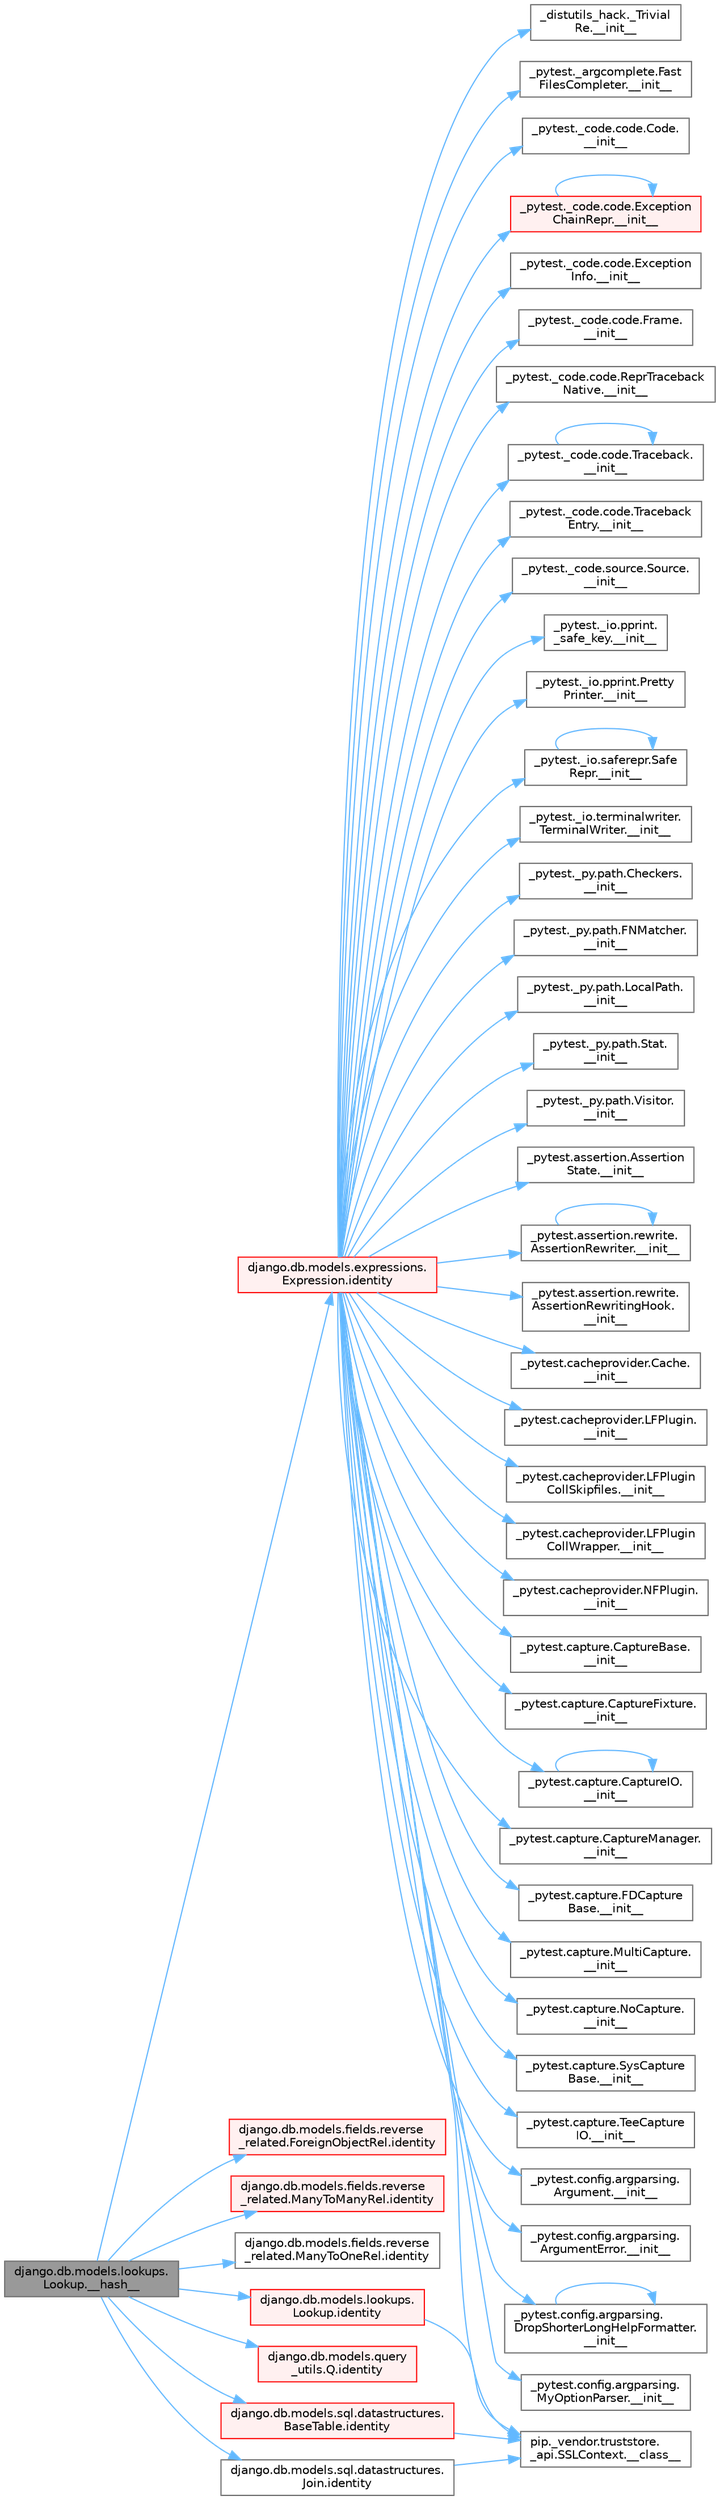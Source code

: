 digraph "django.db.models.lookups.Lookup.__hash__"
{
 // LATEX_PDF_SIZE
  bgcolor="transparent";
  edge [fontname=Helvetica,fontsize=10,labelfontname=Helvetica,labelfontsize=10];
  node [fontname=Helvetica,fontsize=10,shape=box,height=0.2,width=0.4];
  rankdir="LR";
  Node1 [id="Node000001",label="django.db.models.lookups.\lLookup.__hash__",height=0.2,width=0.4,color="gray40", fillcolor="grey60", style="filled", fontcolor="black",tooltip=" "];
  Node1 -> Node2 [id="edge1_Node000001_Node000002",color="steelblue1",style="solid",tooltip=" "];
  Node2 [id="Node000002",label="django.db.models.expressions.\lExpression.identity",height=0.2,width=0.4,color="red", fillcolor="#FFF0F0", style="filled",URL="$classdjango_1_1db_1_1models_1_1expressions_1_1_expression.html#a10048810b5eb8641acf3bc150731b925",tooltip=" "];
  Node2 -> Node3 [id="edge2_Node000002_Node000003",color="steelblue1",style="solid",tooltip=" "];
  Node3 [id="Node000003",label="pip._vendor.truststore.\l_api.SSLContext.__class__",height=0.2,width=0.4,color="grey40", fillcolor="white", style="filled",URL="$classpip_1_1__vendor_1_1truststore_1_1__api_1_1_s_s_l_context.html#a530861514f31eabaa3f513557d6e66de",tooltip=" "];
  Node2 -> Node4 [id="edge3_Node000002_Node000004",color="steelblue1",style="solid",tooltip=" "];
  Node4 [id="Node000004",label="_distutils_hack._Trivial\lRe.__init__",height=0.2,width=0.4,color="grey40", fillcolor="white", style="filled",URL="$class__distutils__hack_1_1___trivial_re.html#a50d1d729043a71b71f9d00311390ff21",tooltip=" "];
  Node2 -> Node5 [id="edge4_Node000002_Node000005",color="steelblue1",style="solid",tooltip=" "];
  Node5 [id="Node000005",label="_pytest._argcomplete.Fast\lFilesCompleter.__init__",height=0.2,width=0.4,color="grey40", fillcolor="white", style="filled",URL="$class__pytest_1_1__argcomplete_1_1_fast_files_completer.html#a9e1508be3412f5febff87c8bd6cc4c20",tooltip=" "];
  Node2 -> Node6 [id="edge5_Node000002_Node000006",color="steelblue1",style="solid",tooltip=" "];
  Node6 [id="Node000006",label="_pytest._code.code.Code.\l__init__",height=0.2,width=0.4,color="grey40", fillcolor="white", style="filled",URL="$class__pytest_1_1__code_1_1code_1_1_code.html#ab559c9a70ce2b7120c98f50dbbd41dd7",tooltip=" "];
  Node2 -> Node7 [id="edge6_Node000002_Node000007",color="steelblue1",style="solid",tooltip=" "];
  Node7 [id="Node000007",label="_pytest._code.code.Exception\lChainRepr.__init__",height=0.2,width=0.4,color="red", fillcolor="#FFF0F0", style="filled",URL="$class__pytest_1_1__code_1_1code_1_1_exception_chain_repr.html#aab1f9b37be95a5d679e29479770d7411",tooltip=" "];
  Node7 -> Node7 [id="edge7_Node000007_Node000007",color="steelblue1",style="solid",tooltip=" "];
  Node2 -> Node4534 [id="edge8_Node000002_Node004534",color="steelblue1",style="solid",tooltip=" "];
  Node4534 [id="Node004534",label="_pytest._code.code.Exception\lInfo.__init__",height=0.2,width=0.4,color="grey40", fillcolor="white", style="filled",URL="$class__pytest_1_1__code_1_1code_1_1_exception_info.html#a1d8c03b20159799c2df17b4afe8c5a39",tooltip=" "];
  Node2 -> Node4535 [id="edge9_Node000002_Node004535",color="steelblue1",style="solid",tooltip=" "];
  Node4535 [id="Node004535",label="_pytest._code.code.Frame.\l__init__",height=0.2,width=0.4,color="grey40", fillcolor="white", style="filled",URL="$class__pytest_1_1__code_1_1code_1_1_frame.html#a39fca0736cbb73cec4db94016c509ee3",tooltip=" "];
  Node2 -> Node4536 [id="edge10_Node000002_Node004536",color="steelblue1",style="solid",tooltip=" "];
  Node4536 [id="Node004536",label="_pytest._code.code.ReprTraceback\lNative.__init__",height=0.2,width=0.4,color="grey40", fillcolor="white", style="filled",URL="$class__pytest_1_1__code_1_1code_1_1_repr_traceback_native.html#a896652985b349a4ba24575debd05e24c",tooltip=" "];
  Node2 -> Node4537 [id="edge11_Node000002_Node004537",color="steelblue1",style="solid",tooltip=" "];
  Node4537 [id="Node004537",label="_pytest._code.code.Traceback.\l__init__",height=0.2,width=0.4,color="grey40", fillcolor="white", style="filled",URL="$class__pytest_1_1__code_1_1code_1_1_traceback.html#aeb3bb4cb6acaf0d8926db313a2c2d0c1",tooltip=" "];
  Node4537 -> Node4537 [id="edge12_Node004537_Node004537",color="steelblue1",style="solid",tooltip=" "];
  Node2 -> Node4538 [id="edge13_Node000002_Node004538",color="steelblue1",style="solid",tooltip=" "];
  Node4538 [id="Node004538",label="_pytest._code.code.Traceback\lEntry.__init__",height=0.2,width=0.4,color="grey40", fillcolor="white", style="filled",URL="$class__pytest_1_1__code_1_1code_1_1_traceback_entry.html#af34eb037e9cb3ccc8b627cebd77ce782",tooltip=" "];
  Node2 -> Node4539 [id="edge14_Node000002_Node004539",color="steelblue1",style="solid",tooltip=" "];
  Node4539 [id="Node004539",label="_pytest._code.source.Source.\l__init__",height=0.2,width=0.4,color="grey40", fillcolor="white", style="filled",URL="$class__pytest_1_1__code_1_1source_1_1_source.html#a28e106aaa90d8b263d9e35781a9a49b6",tooltip=" "];
  Node2 -> Node4540 [id="edge15_Node000002_Node004540",color="steelblue1",style="solid",tooltip=" "];
  Node4540 [id="Node004540",label="_pytest._io.pprint.\l_safe_key.__init__",height=0.2,width=0.4,color="grey40", fillcolor="white", style="filled",URL="$class__pytest_1_1__io_1_1pprint_1_1__safe__key.html#a733eed75c5bbbcde5e2df06160b6f93a",tooltip=" "];
  Node2 -> Node4541 [id="edge16_Node000002_Node004541",color="steelblue1",style="solid",tooltip=" "];
  Node4541 [id="Node004541",label="_pytest._io.pprint.Pretty\lPrinter.__init__",height=0.2,width=0.4,color="grey40", fillcolor="white", style="filled",URL="$class__pytest_1_1__io_1_1pprint_1_1_pretty_printer.html#a4fc19d99d2566eab87ddc2dca26b0b4a",tooltip=" "];
  Node2 -> Node4542 [id="edge17_Node000002_Node004542",color="steelblue1",style="solid",tooltip=" "];
  Node4542 [id="Node004542",label="_pytest._io.saferepr.Safe\lRepr.__init__",height=0.2,width=0.4,color="grey40", fillcolor="white", style="filled",URL="$class__pytest_1_1__io_1_1saferepr_1_1_safe_repr.html#afec7b90e034e10e3dbef6b76dcbf62cd",tooltip=" "];
  Node4542 -> Node4542 [id="edge18_Node004542_Node004542",color="steelblue1",style="solid",tooltip=" "];
  Node2 -> Node4543 [id="edge19_Node000002_Node004543",color="steelblue1",style="solid",tooltip=" "];
  Node4543 [id="Node004543",label="_pytest._io.terminalwriter.\lTerminalWriter.__init__",height=0.2,width=0.4,color="grey40", fillcolor="white", style="filled",URL="$class__pytest_1_1__io_1_1terminalwriter_1_1_terminal_writer.html#a55a443ca95be61da42c33db09eb436ad",tooltip=" "];
  Node2 -> Node4544 [id="edge20_Node000002_Node004544",color="steelblue1",style="solid",tooltip=" "];
  Node4544 [id="Node004544",label="_pytest._py.path.Checkers.\l__init__",height=0.2,width=0.4,color="grey40", fillcolor="white", style="filled",URL="$class__pytest_1_1__py_1_1path_1_1_checkers.html#a9a3e9055984a1e91d758fc4547436b5f",tooltip=" "];
  Node2 -> Node4545 [id="edge21_Node000002_Node004545",color="steelblue1",style="solid",tooltip=" "];
  Node4545 [id="Node004545",label="_pytest._py.path.FNMatcher.\l__init__",height=0.2,width=0.4,color="grey40", fillcolor="white", style="filled",URL="$class__pytest_1_1__py_1_1path_1_1_f_n_matcher.html#af9b35bf1a754807d9217a964042f19ff",tooltip=" "];
  Node2 -> Node4546 [id="edge22_Node000002_Node004546",color="steelblue1",style="solid",tooltip=" "];
  Node4546 [id="Node004546",label="_pytest._py.path.LocalPath.\l__init__",height=0.2,width=0.4,color="grey40", fillcolor="white", style="filled",URL="$class__pytest_1_1__py_1_1path_1_1_local_path.html#aea7cc613b0c69ef85e2187fd9c0adcce",tooltip=" "];
  Node2 -> Node4547 [id="edge23_Node000002_Node004547",color="steelblue1",style="solid",tooltip=" "];
  Node4547 [id="Node004547",label="_pytest._py.path.Stat.\l__init__",height=0.2,width=0.4,color="grey40", fillcolor="white", style="filled",URL="$class__pytest_1_1__py_1_1path_1_1_stat.html#a229a169212c6a50a70a8fa24a3eecac4",tooltip=" "];
  Node2 -> Node4548 [id="edge24_Node000002_Node004548",color="steelblue1",style="solid",tooltip=" "];
  Node4548 [id="Node004548",label="_pytest._py.path.Visitor.\l__init__",height=0.2,width=0.4,color="grey40", fillcolor="white", style="filled",URL="$class__pytest_1_1__py_1_1path_1_1_visitor.html#a3d4e3c4a6a0eace5b9f8802c8fc9b308",tooltip=" "];
  Node2 -> Node4549 [id="edge25_Node000002_Node004549",color="steelblue1",style="solid",tooltip=" "];
  Node4549 [id="Node004549",label="_pytest.assertion.Assertion\lState.__init__",height=0.2,width=0.4,color="grey40", fillcolor="white", style="filled",URL="$class__pytest_1_1assertion_1_1_assertion_state.html#a63d015164931091516c113d8f5267434",tooltip=" "];
  Node2 -> Node4550 [id="edge26_Node000002_Node004550",color="steelblue1",style="solid",tooltip=" "];
  Node4550 [id="Node004550",label="_pytest.assertion.rewrite.\lAssertionRewriter.__init__",height=0.2,width=0.4,color="grey40", fillcolor="white", style="filled",URL="$class__pytest_1_1assertion_1_1rewrite_1_1_assertion_rewriter.html#adc26d444abf5a77160a599d05b48c9c7",tooltip=" "];
  Node4550 -> Node4550 [id="edge27_Node004550_Node004550",color="steelblue1",style="solid",tooltip=" "];
  Node2 -> Node4551 [id="edge28_Node000002_Node004551",color="steelblue1",style="solid",tooltip=" "];
  Node4551 [id="Node004551",label="_pytest.assertion.rewrite.\lAssertionRewritingHook.\l__init__",height=0.2,width=0.4,color="grey40", fillcolor="white", style="filled",URL="$class__pytest_1_1assertion_1_1rewrite_1_1_assertion_rewriting_hook.html#ab81ee24a4a1e244b332b06d8796ff5b8",tooltip=" "];
  Node2 -> Node4552 [id="edge29_Node000002_Node004552",color="steelblue1",style="solid",tooltip=" "];
  Node4552 [id="Node004552",label="_pytest.cacheprovider.Cache.\l__init__",height=0.2,width=0.4,color="grey40", fillcolor="white", style="filled",URL="$class__pytest_1_1cacheprovider_1_1_cache.html#ad9b01a9d9f61a824d398b6e1ab6c2e5b",tooltip=" "];
  Node2 -> Node4553 [id="edge30_Node000002_Node004553",color="steelblue1",style="solid",tooltip=" "];
  Node4553 [id="Node004553",label="_pytest.cacheprovider.LFPlugin.\l__init__",height=0.2,width=0.4,color="grey40", fillcolor="white", style="filled",URL="$class__pytest_1_1cacheprovider_1_1_l_f_plugin.html#a97519a7353f01532f5ffbc7d284b13d9",tooltip=" "];
  Node2 -> Node4554 [id="edge31_Node000002_Node004554",color="steelblue1",style="solid",tooltip=" "];
  Node4554 [id="Node004554",label="_pytest.cacheprovider.LFPlugin\lCollSkipfiles.__init__",height=0.2,width=0.4,color="grey40", fillcolor="white", style="filled",URL="$class__pytest_1_1cacheprovider_1_1_l_f_plugin_coll_skipfiles.html#a94d30d847c2b3839f1c26fa3970042f9",tooltip=" "];
  Node2 -> Node4555 [id="edge32_Node000002_Node004555",color="steelblue1",style="solid",tooltip=" "];
  Node4555 [id="Node004555",label="_pytest.cacheprovider.LFPlugin\lCollWrapper.__init__",height=0.2,width=0.4,color="grey40", fillcolor="white", style="filled",URL="$class__pytest_1_1cacheprovider_1_1_l_f_plugin_coll_wrapper.html#aa46d15f4309bf24c62a7b825f6fd7f80",tooltip=" "];
  Node2 -> Node4556 [id="edge33_Node000002_Node004556",color="steelblue1",style="solid",tooltip=" "];
  Node4556 [id="Node004556",label="_pytest.cacheprovider.NFPlugin.\l__init__",height=0.2,width=0.4,color="grey40", fillcolor="white", style="filled",URL="$class__pytest_1_1cacheprovider_1_1_n_f_plugin.html#a03095db55ff2a85cf95aa023f409cfd2",tooltip=" "];
  Node2 -> Node4557 [id="edge34_Node000002_Node004557",color="steelblue1",style="solid",tooltip=" "];
  Node4557 [id="Node004557",label="_pytest.capture.CaptureBase.\l__init__",height=0.2,width=0.4,color="grey40", fillcolor="white", style="filled",URL="$class__pytest_1_1capture_1_1_capture_base.html#ac797fd7af7ac6823c823d9e9db586879",tooltip=" "];
  Node2 -> Node4558 [id="edge35_Node000002_Node004558",color="steelblue1",style="solid",tooltip=" "];
  Node4558 [id="Node004558",label="_pytest.capture.CaptureFixture.\l__init__",height=0.2,width=0.4,color="grey40", fillcolor="white", style="filled",URL="$class__pytest_1_1capture_1_1_capture_fixture.html#af9ca9224162251244ee6c1fc709d6709",tooltip=" "];
  Node2 -> Node4559 [id="edge36_Node000002_Node004559",color="steelblue1",style="solid",tooltip=" "];
  Node4559 [id="Node004559",label="_pytest.capture.CaptureIO.\l__init__",height=0.2,width=0.4,color="grey40", fillcolor="white", style="filled",URL="$class__pytest_1_1capture_1_1_capture_i_o.html#a99c989e7c3ecb288ce88e52964586f7e",tooltip=" "];
  Node4559 -> Node4559 [id="edge37_Node004559_Node004559",color="steelblue1",style="solid",tooltip=" "];
  Node2 -> Node4560 [id="edge38_Node000002_Node004560",color="steelblue1",style="solid",tooltip=" "];
  Node4560 [id="Node004560",label="_pytest.capture.CaptureManager.\l__init__",height=0.2,width=0.4,color="grey40", fillcolor="white", style="filled",URL="$class__pytest_1_1capture_1_1_capture_manager.html#a53692186f725f42d6d600c584c2d1595",tooltip=" "];
  Node2 -> Node4561 [id="edge39_Node000002_Node004561",color="steelblue1",style="solid",tooltip=" "];
  Node4561 [id="Node004561",label="_pytest.capture.FDCapture\lBase.__init__",height=0.2,width=0.4,color="grey40", fillcolor="white", style="filled",URL="$class__pytest_1_1capture_1_1_f_d_capture_base.html#acbd893224a660d72ba9ee1530faba3eb",tooltip=" "];
  Node2 -> Node4562 [id="edge40_Node000002_Node004562",color="steelblue1",style="solid",tooltip=" "];
  Node4562 [id="Node004562",label="_pytest.capture.MultiCapture.\l__init__",height=0.2,width=0.4,color="grey40", fillcolor="white", style="filled",URL="$class__pytest_1_1capture_1_1_multi_capture.html#a042941f12dd5edbb1dc290c1b366aed8",tooltip=" "];
  Node2 -> Node4563 [id="edge41_Node000002_Node004563",color="steelblue1",style="solid",tooltip=" "];
  Node4563 [id="Node004563",label="_pytest.capture.NoCapture.\l__init__",height=0.2,width=0.4,color="grey40", fillcolor="white", style="filled",URL="$class__pytest_1_1capture_1_1_no_capture.html#aa9a8aab5ba0e5121fb54254c3d5678d7",tooltip=" "];
  Node2 -> Node4564 [id="edge42_Node000002_Node004564",color="steelblue1",style="solid",tooltip=" "];
  Node4564 [id="Node004564",label="_pytest.capture.SysCapture\lBase.__init__",height=0.2,width=0.4,color="grey40", fillcolor="white", style="filled",URL="$class__pytest_1_1capture_1_1_sys_capture_base.html#a5cf018132ca4c277281d54faa369c1c5",tooltip=" "];
  Node2 -> Node4565 [id="edge43_Node000002_Node004565",color="steelblue1",style="solid",tooltip=" "];
  Node4565 [id="Node004565",label="_pytest.capture.TeeCapture\lIO.__init__",height=0.2,width=0.4,color="grey40", fillcolor="white", style="filled",URL="$class__pytest_1_1capture_1_1_tee_capture_i_o.html#a8e334925bc2f70d219a688e64cdfb9d4",tooltip=" "];
  Node2 -> Node4566 [id="edge44_Node000002_Node004566",color="steelblue1",style="solid",tooltip=" "];
  Node4566 [id="Node004566",label="_pytest.config.argparsing.\lArgument.__init__",height=0.2,width=0.4,color="grey40", fillcolor="white", style="filled",URL="$class__pytest_1_1config_1_1argparsing_1_1_argument.html#a2f4bb695ca6f55c2cc17cf735ece7f11",tooltip=" "];
  Node2 -> Node4567 [id="edge45_Node000002_Node004567",color="steelblue1",style="solid",tooltip=" "];
  Node4567 [id="Node004567",label="_pytest.config.argparsing.\lArgumentError.__init__",height=0.2,width=0.4,color="grey40", fillcolor="white", style="filled",URL="$class__pytest_1_1config_1_1argparsing_1_1_argument_error.html#a77f87724a877e68f89fb49ed0d7a8ce4",tooltip=" "];
  Node2 -> Node4568 [id="edge46_Node000002_Node004568",color="steelblue1",style="solid",tooltip=" "];
  Node4568 [id="Node004568",label="_pytest.config.argparsing.\lDropShorterLongHelpFormatter.\l__init__",height=0.2,width=0.4,color="grey40", fillcolor="white", style="filled",URL="$class__pytest_1_1config_1_1argparsing_1_1_drop_shorter_long_help_formatter.html#a08cdbe5281337d3f46c7171d50efbe05",tooltip=" "];
  Node4568 -> Node4568 [id="edge47_Node004568_Node004568",color="steelblue1",style="solid",tooltip=" "];
  Node2 -> Node4569 [id="edge48_Node000002_Node004569",color="steelblue1",style="solid",tooltip=" "];
  Node4569 [id="Node004569",label="_pytest.config.argparsing.\lMyOptionParser.__init__",height=0.2,width=0.4,color="grey40", fillcolor="white", style="filled",URL="$class__pytest_1_1config_1_1argparsing_1_1_my_option_parser.html#a51fe4da6fe6cd5e42ae77ee20c1f9e26",tooltip=" "];
  Node1 -> Node6876 [id="edge49_Node000001_Node006876",color="steelblue1",style="solid",tooltip=" "];
  Node6876 [id="Node006876",label="django.db.models.fields.reverse\l_related.ForeignObjectRel.identity",height=0.2,width=0.4,color="red", fillcolor="#FFF0F0", style="filled",URL="$classdjango_1_1db_1_1models_1_1fields_1_1reverse__related_1_1_foreign_object_rel.html#a03352fde9cdb51d580653066329d926e",tooltip=" "];
  Node1 -> Node6877 [id="edge50_Node000001_Node006877",color="steelblue1",style="solid",tooltip=" "];
  Node6877 [id="Node006877",label="django.db.models.fields.reverse\l_related.ManyToManyRel.identity",height=0.2,width=0.4,color="red", fillcolor="#FFF0F0", style="filled",URL="$classdjango_1_1db_1_1models_1_1fields_1_1reverse__related_1_1_many_to_many_rel.html#a86f13fca6be61c59085defa2f478b8e5",tooltip=" "];
  Node1 -> Node6879 [id="edge51_Node000001_Node006879",color="steelblue1",style="solid",tooltip=" "];
  Node6879 [id="Node006879",label="django.db.models.fields.reverse\l_related.ManyToOneRel.identity",height=0.2,width=0.4,color="grey40", fillcolor="white", style="filled",URL="$classdjango_1_1db_1_1models_1_1fields_1_1reverse__related_1_1_many_to_one_rel.html#ad2bbfc9376cfd9440144ef5c1445b0d6",tooltip=" "];
  Node1 -> Node6880 [id="edge52_Node000001_Node006880",color="steelblue1",style="solid",tooltip=" "];
  Node6880 [id="Node006880",label="django.db.models.lookups.\lLookup.identity",height=0.2,width=0.4,color="red", fillcolor="#FFF0F0", style="filled",URL="$classdjango_1_1db_1_1models_1_1lookups_1_1_lookup.html#a8178847c60d76d034db6ef8ab72eb5e7",tooltip=" "];
  Node6880 -> Node3 [id="edge53_Node006880_Node000003",color="steelblue1",style="solid",tooltip=" "];
  Node1 -> Node6881 [id="edge54_Node000001_Node006881",color="steelblue1",style="solid",tooltip=" "];
  Node6881 [id="Node006881",label="django.db.models.query\l_utils.Q.identity",height=0.2,width=0.4,color="red", fillcolor="#FFF0F0", style="filled",URL="$classdjango_1_1db_1_1models_1_1query__utils_1_1_q.html#a63129a45cd7e8fa8b4789ce076f445a3",tooltip=" "];
  Node1 -> Node6882 [id="edge55_Node000001_Node006882",color="steelblue1",style="solid",tooltip=" "];
  Node6882 [id="Node006882",label="django.db.models.sql.datastructures.\lBaseTable.identity",height=0.2,width=0.4,color="red", fillcolor="#FFF0F0", style="filled",URL="$classdjango_1_1db_1_1models_1_1sql_1_1datastructures_1_1_base_table.html#a2468bb5e5bb48e001a665c57181b5110",tooltip=" "];
  Node6882 -> Node3 [id="edge56_Node006882_Node000003",color="steelblue1",style="solid",tooltip=" "];
  Node1 -> Node6883 [id="edge57_Node000001_Node006883",color="steelblue1",style="solid",tooltip=" "];
  Node6883 [id="Node006883",label="django.db.models.sql.datastructures.\lJoin.identity",height=0.2,width=0.4,color="grey40", fillcolor="white", style="filled",URL="$classdjango_1_1db_1_1models_1_1sql_1_1datastructures_1_1_join.html#afb642fd1184f029dc822b02cbf6da4d9",tooltip=" "];
  Node6883 -> Node3 [id="edge58_Node006883_Node000003",color="steelblue1",style="solid",tooltip=" "];
}
